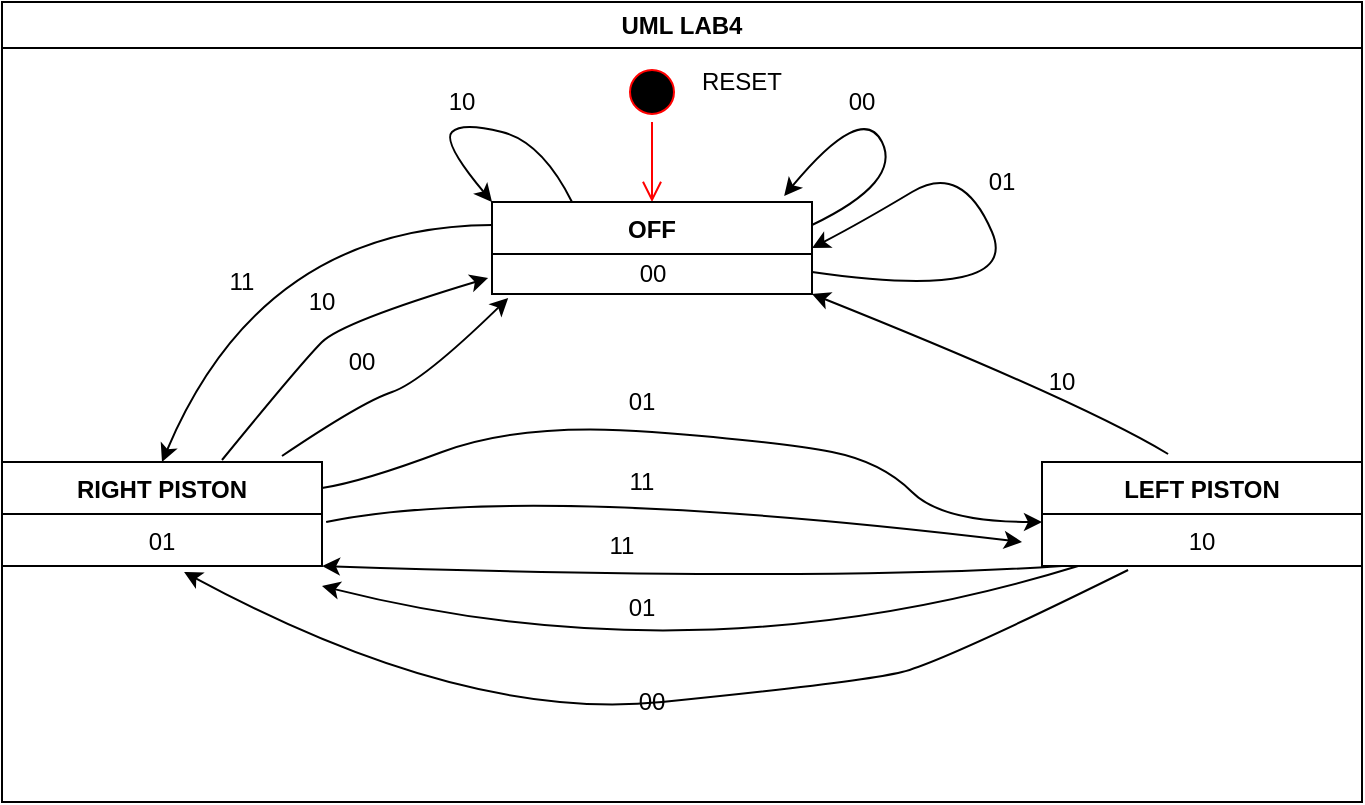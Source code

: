 <mxfile version="15.2.9" type="github">
  <diagram name="Page-1" id="e7e014a7-5840-1c2e-5031-d8a46d1fe8dd">
    <mxGraphModel dx="1422" dy="780" grid="1" gridSize="10" guides="1" tooltips="1" connect="1" arrows="1" fold="1" page="1" pageScale="1" pageWidth="1169" pageHeight="826" background="none" math="0" shadow="0">
      <root>
        <mxCell id="0" />
        <mxCell id="1" parent="0" />
        <mxCell id="2" value="UML LAB4" style="swimlane;whiteSpace=wrap" parent="1" vertex="1">
          <mxGeometry x="90" y="110" width="680" height="400" as="geometry" />
        </mxCell>
        <mxCell id="5" value="" style="ellipse;shape=startState;fillColor=#000000;strokeColor=#ff0000;" parent="2" vertex="1">
          <mxGeometry x="310" y="30" width="30" height="30" as="geometry" />
        </mxCell>
        <mxCell id="6" value="" style="edgeStyle=elbowEdgeStyle;elbow=horizontal;verticalAlign=bottom;endArrow=open;endSize=8;strokeColor=#FF0000;endFill=1;rounded=0" parent="2" source="5" edge="1">
          <mxGeometry x="100" y="40" as="geometry">
            <mxPoint x="325" y="100" as="targetPoint" />
          </mxGeometry>
        </mxCell>
        <mxCell id="g1da545jEjSFUrVCIVNt-44" value="RESET" style="text;html=1;strokeColor=none;fillColor=none;align=center;verticalAlign=middle;whiteSpace=wrap;rounded=0;" vertex="1" parent="2">
          <mxGeometry x="350" y="30" width="40" height="20" as="geometry" />
        </mxCell>
        <mxCell id="g1da545jEjSFUrVCIVNt-50" value="LEFT PISTON" style="swimlane;fontStyle=1;align=center;verticalAlign=top;childLayout=stackLayout;horizontal=1;startSize=26;horizontalStack=0;resizeParent=1;resizeParentMax=0;resizeLast=0;collapsible=1;marginBottom=0;" vertex="1" parent="2">
          <mxGeometry x="520" y="230" width="160" height="52" as="geometry" />
        </mxCell>
        <mxCell id="g1da545jEjSFUrVCIVNt-51" value="10" style="text;strokeColor=none;fillColor=none;align=center;verticalAlign=top;spacingLeft=4;spacingRight=4;overflow=hidden;rotatable=0;points=[[0,0.5],[1,0.5]];portConstraint=eastwest;" vertex="1" parent="g1da545jEjSFUrVCIVNt-50">
          <mxGeometry y="26" width="160" height="26" as="geometry" />
        </mxCell>
        <mxCell id="g1da545jEjSFUrVCIVNt-81" value="01" style="text;html=1;strokeColor=none;fillColor=none;align=center;verticalAlign=middle;whiteSpace=wrap;rounded=0;" vertex="1" parent="2">
          <mxGeometry x="300" y="190" width="40" height="20" as="geometry" />
        </mxCell>
        <mxCell id="g1da545jEjSFUrVCIVNt-80" value="11" style="text;html=1;strokeColor=none;fillColor=none;align=center;verticalAlign=middle;whiteSpace=wrap;rounded=0;" vertex="1" parent="2">
          <mxGeometry x="300" y="230" width="40" height="20" as="geometry" />
        </mxCell>
        <mxCell id="g1da545jEjSFUrVCIVNt-85" value="" style="curved=1;endArrow=classic;html=1;align=center;entryX=1;entryY=1;entryDx=0;entryDy=0;exitX=0.113;exitY=1;exitDx=0;exitDy=0;exitPerimeter=0;" edge="1" parent="2" source="g1da545jEjSFUrVCIVNt-51">
          <mxGeometry width="50" height="50" relative="1" as="geometry">
            <mxPoint x="510" y="290" as="sourcePoint" />
            <mxPoint x="160" y="292" as="targetPoint" />
            <Array as="points">
              <mxPoint x="350" y="340" />
            </Array>
          </mxGeometry>
        </mxCell>
        <mxCell id="g1da545jEjSFUrVCIVNt-88" value="11" style="text;html=1;strokeColor=none;fillColor=none;align=center;verticalAlign=middle;whiteSpace=wrap;rounded=0;" vertex="1" parent="2">
          <mxGeometry x="290" y="262" width="40" height="20" as="geometry" />
        </mxCell>
        <mxCell id="g1da545jEjSFUrVCIVNt-89" value="01" style="text;html=1;strokeColor=none;fillColor=none;align=center;verticalAlign=middle;whiteSpace=wrap;rounded=0;" vertex="1" parent="2">
          <mxGeometry x="300" y="293" width="40" height="20" as="geometry" />
        </mxCell>
        <mxCell id="g1da545jEjSFUrVCIVNt-91" value="00" style="text;html=1;strokeColor=none;fillColor=none;align=center;verticalAlign=middle;whiteSpace=wrap;rounded=0;" vertex="1" parent="2">
          <mxGeometry x="305" y="340" width="40" height="20" as="geometry" />
        </mxCell>
        <mxCell id="g1da545jEjSFUrVCIVNt-96" value="10" style="text;html=1;strokeColor=none;fillColor=none;align=center;verticalAlign=middle;whiteSpace=wrap;rounded=0;" vertex="1" parent="2">
          <mxGeometry x="140" y="140" width="40" height="20" as="geometry" />
        </mxCell>
        <mxCell id="g1da545jEjSFUrVCIVNt-98" value="00" style="text;html=1;strokeColor=none;fillColor=none;align=center;verticalAlign=middle;whiteSpace=wrap;rounded=0;" vertex="1" parent="2">
          <mxGeometry x="160" y="170" width="40" height="20" as="geometry" />
        </mxCell>
        <mxCell id="g1da545jEjSFUrVCIVNt-101" value="11" style="text;html=1;strokeColor=none;fillColor=none;align=center;verticalAlign=middle;whiteSpace=wrap;rounded=0;" vertex="1" parent="2">
          <mxGeometry x="100" y="130" width="40" height="20" as="geometry" />
        </mxCell>
        <mxCell id="g1da545jEjSFUrVCIVNt-103" value="10" style="text;html=1;strokeColor=none;fillColor=none;align=center;verticalAlign=middle;whiteSpace=wrap;rounded=0;" vertex="1" parent="2">
          <mxGeometry x="510" y="180" width="40" height="20" as="geometry" />
        </mxCell>
        <mxCell id="g1da545jEjSFUrVCIVNt-108" value="10" style="text;html=1;strokeColor=none;fillColor=none;align=center;verticalAlign=middle;whiteSpace=wrap;rounded=0;" vertex="1" parent="2">
          <mxGeometry x="210" y="40" width="40" height="20" as="geometry" />
        </mxCell>
        <mxCell id="g1da545jEjSFUrVCIVNt-109" value="00" style="text;html=1;strokeColor=none;fillColor=none;align=center;verticalAlign=middle;whiteSpace=wrap;rounded=0;" vertex="1" parent="2">
          <mxGeometry x="410" y="40" width="40" height="20" as="geometry" />
        </mxCell>
        <mxCell id="g1da545jEjSFUrVCIVNt-110" value="01" style="text;html=1;strokeColor=none;fillColor=none;align=center;verticalAlign=middle;whiteSpace=wrap;rounded=0;" vertex="1" parent="2">
          <mxGeometry x="480" y="80" width="40" height="20" as="geometry" />
        </mxCell>
        <mxCell id="g1da545jEjSFUrVCIVNt-55" value="RIGHT PISTON" style="swimlane;fontStyle=1;align=center;verticalAlign=top;childLayout=stackLayout;horizontal=1;startSize=26;horizontalStack=0;resizeParent=1;resizeParentMax=0;resizeLast=0;collapsible=1;marginBottom=0;" vertex="1" parent="1">
          <mxGeometry x="90" y="340" width="160" height="52" as="geometry" />
        </mxCell>
        <mxCell id="g1da545jEjSFUrVCIVNt-56" value="01" style="text;strokeColor=none;fillColor=none;align=center;verticalAlign=top;spacingLeft=4;spacingRight=4;overflow=hidden;rotatable=0;points=[[0,0.5],[1,0.5]];portConstraint=eastwest;" vertex="1" parent="g1da545jEjSFUrVCIVNt-55">
          <mxGeometry y="26" width="160" height="26" as="geometry" />
        </mxCell>
        <mxCell id="g1da545jEjSFUrVCIVNt-57" value="OFF" style="swimlane;fontStyle=1;align=center;verticalAlign=top;childLayout=stackLayout;horizontal=1;startSize=26;horizontalStack=0;resizeParent=1;resizeParentMax=0;resizeLast=0;collapsible=1;marginBottom=0;" vertex="1" parent="1">
          <mxGeometry x="335" y="210" width="160" height="46" as="geometry" />
        </mxCell>
        <mxCell id="g1da545jEjSFUrVCIVNt-62" value="00" style="text;html=1;align=center;verticalAlign=middle;resizable=0;points=[];autosize=1;strokeColor=none;fillColor=none;" vertex="1" parent="g1da545jEjSFUrVCIVNt-57">
          <mxGeometry y="26" width="160" height="20" as="geometry" />
        </mxCell>
        <mxCell id="g1da545jEjSFUrVCIVNt-106" value="" style="curved=1;endArrow=classic;html=1;align=center;entryX=1;entryY=0.5;entryDx=0;entryDy=0;exitX=1;exitY=0.45;exitDx=0;exitDy=0;exitPerimeter=0;" edge="1" parent="g1da545jEjSFUrVCIVNt-57" source="g1da545jEjSFUrVCIVNt-62" target="g1da545jEjSFUrVCIVNt-57">
          <mxGeometry width="50" height="50" relative="1" as="geometry">
            <mxPoint x="170" y="30" as="sourcePoint" />
            <mxPoint x="156.08" y="7.01" as="targetPoint" />
            <Array as="points">
              <mxPoint x="265" y="50" />
              <mxPoint x="235" y="-20" />
              <mxPoint x="185" y="10" />
            </Array>
          </mxGeometry>
        </mxCell>
        <mxCell id="g1da545jEjSFUrVCIVNt-78" value="" style="curved=1;endArrow=classic;html=1;align=center;exitX=1;exitY=0.25;exitDx=0;exitDy=0;" edge="1" parent="1" source="g1da545jEjSFUrVCIVNt-55">
          <mxGeometry width="50" height="50" relative="1" as="geometry">
            <mxPoint x="560" y="420" as="sourcePoint" />
            <mxPoint x="610" y="370" as="targetPoint" />
            <Array as="points">
              <mxPoint x="270" y="350" />
              <mxPoint x="350" y="320" />
              <mxPoint x="480" y="330" />
              <mxPoint x="530" y="340" />
              <mxPoint x="560" y="370" />
            </Array>
          </mxGeometry>
        </mxCell>
        <mxCell id="g1da545jEjSFUrVCIVNt-79" value="" style="curved=1;endArrow=classic;html=1;align=center;exitX=1.013;exitY=0.154;exitDx=0;exitDy=0;exitPerimeter=0;" edge="1" parent="1" source="g1da545jEjSFUrVCIVNt-56">
          <mxGeometry width="50" height="50" relative="1" as="geometry">
            <mxPoint x="560" y="420" as="sourcePoint" />
            <mxPoint x="600" y="380" as="targetPoint" />
            <Array as="points">
              <mxPoint x="350" y="350" />
            </Array>
          </mxGeometry>
        </mxCell>
        <mxCell id="g1da545jEjSFUrVCIVNt-84" value="" style="curved=1;endArrow=classic;html=1;align=center;entryX=1;entryY=1;entryDx=0;entryDy=0;" edge="1" parent="1" target="g1da545jEjSFUrVCIVNt-55">
          <mxGeometry width="50" height="50" relative="1" as="geometry">
            <mxPoint x="620" y="392" as="sourcePoint" />
            <mxPoint x="610" y="370" as="targetPoint" />
            <Array as="points">
              <mxPoint x="500" y="400" />
            </Array>
          </mxGeometry>
        </mxCell>
        <mxCell id="g1da545jEjSFUrVCIVNt-86" value="" style="curved=1;endArrow=classic;html=1;align=center;entryX=0.569;entryY=1.115;entryDx=0;entryDy=0;exitX=0.269;exitY=1.077;exitDx=0;exitDy=0;exitPerimeter=0;entryPerimeter=0;" edge="1" parent="1" source="g1da545jEjSFUrVCIVNt-51" target="g1da545jEjSFUrVCIVNt-56">
          <mxGeometry width="50" height="50" relative="1" as="geometry">
            <mxPoint x="630.96" y="414.99" as="sourcePoint" />
            <mxPoint x="270" y="412" as="targetPoint" />
            <Array as="points">
              <mxPoint x="560" y="440" />
              <mxPoint x="520" y="450" />
              <mxPoint x="320" y="470" />
            </Array>
          </mxGeometry>
        </mxCell>
        <mxCell id="g1da545jEjSFUrVCIVNt-93" value="" style="curved=1;endArrow=classic;html=1;align=center;entryX=-0.012;entryY=0.6;entryDx=0;entryDy=0;entryPerimeter=0;" edge="1" parent="1" target="g1da545jEjSFUrVCIVNt-62">
          <mxGeometry width="50" height="50" relative="1" as="geometry">
            <mxPoint x="200" y="339" as="sourcePoint" />
            <mxPoint x="130" y="180" as="targetPoint" />
            <Array as="points">
              <mxPoint x="240" y="290" />
              <mxPoint x="260" y="270" />
            </Array>
          </mxGeometry>
        </mxCell>
        <mxCell id="g1da545jEjSFUrVCIVNt-94" value="" style="curved=1;endArrow=classic;html=1;align=center;entryX=-0.012;entryY=0.6;entryDx=0;entryDy=0;entryPerimeter=0;" edge="1" parent="1">
          <mxGeometry width="50" height="50" relative="1" as="geometry">
            <mxPoint x="230" y="337" as="sourcePoint" />
            <mxPoint x="343.08" y="258" as="targetPoint" />
            <Array as="points">
              <mxPoint x="270" y="310" />
              <mxPoint x="300" y="300" />
            </Array>
          </mxGeometry>
        </mxCell>
        <mxCell id="g1da545jEjSFUrVCIVNt-100" value="" style="curved=1;endArrow=classic;html=1;align=center;entryX=0.5;entryY=0;entryDx=0;entryDy=0;exitX=0;exitY=0.25;exitDx=0;exitDy=0;" edge="1" parent="1" source="g1da545jEjSFUrVCIVNt-57" target="g1da545jEjSFUrVCIVNt-55">
          <mxGeometry width="50" height="50" relative="1" as="geometry">
            <mxPoint x="230" y="220" as="sourcePoint" />
            <mxPoint x="280" y="170" as="targetPoint" />
            <Array as="points">
              <mxPoint x="220" y="222" />
            </Array>
          </mxGeometry>
        </mxCell>
        <mxCell id="g1da545jEjSFUrVCIVNt-102" value="" style="curved=1;endArrow=classic;html=1;align=center;exitX=0.394;exitY=-0.077;exitDx=0;exitDy=0;exitPerimeter=0;entryX=1;entryY=1;entryDx=0;entryDy=0;" edge="1" parent="1" source="g1da545jEjSFUrVCIVNt-50" target="g1da545jEjSFUrVCIVNt-57">
          <mxGeometry width="50" height="50" relative="1" as="geometry">
            <mxPoint x="640" y="310" as="sourcePoint" />
            <mxPoint x="500" y="210" as="targetPoint" />
            <Array as="points">
              <mxPoint x="630" y="310" />
            </Array>
          </mxGeometry>
        </mxCell>
        <mxCell id="g1da545jEjSFUrVCIVNt-105" value="" style="curved=1;endArrow=classic;html=1;align=center;exitX=1;exitY=0.25;exitDx=0;exitDy=0;entryX=0.913;entryY=-0.065;entryDx=0;entryDy=0;entryPerimeter=0;" edge="1" parent="1" source="g1da545jEjSFUrVCIVNt-57" target="g1da545jEjSFUrVCIVNt-57">
          <mxGeometry width="50" height="50" relative="1" as="geometry">
            <mxPoint x="683.04" y="345.996" as="sourcePoint" />
            <mxPoint x="505" y="266" as="targetPoint" />
            <Array as="points">
              <mxPoint x="540" y="200" />
              <mxPoint x="520" y="160" />
            </Array>
          </mxGeometry>
        </mxCell>
        <mxCell id="g1da545jEjSFUrVCIVNt-107" value="" style="curved=1;endArrow=classic;html=1;align=center;exitX=0.25;exitY=0;exitDx=0;exitDy=0;entryX=0;entryY=0;entryDx=0;entryDy=0;" edge="1" parent="1" source="g1da545jEjSFUrVCIVNt-57" target="g1da545jEjSFUrVCIVNt-57">
          <mxGeometry width="50" height="50" relative="1" as="geometry">
            <mxPoint x="355" y="211.5" as="sourcePoint" />
            <mxPoint x="341.08" y="197.01" as="targetPoint" />
            <Array as="points">
              <mxPoint x="360" y="180" />
              <mxPoint x="320" y="170" />
              <mxPoint x="310" y="180" />
            </Array>
          </mxGeometry>
        </mxCell>
      </root>
    </mxGraphModel>
  </diagram>
</mxfile>
